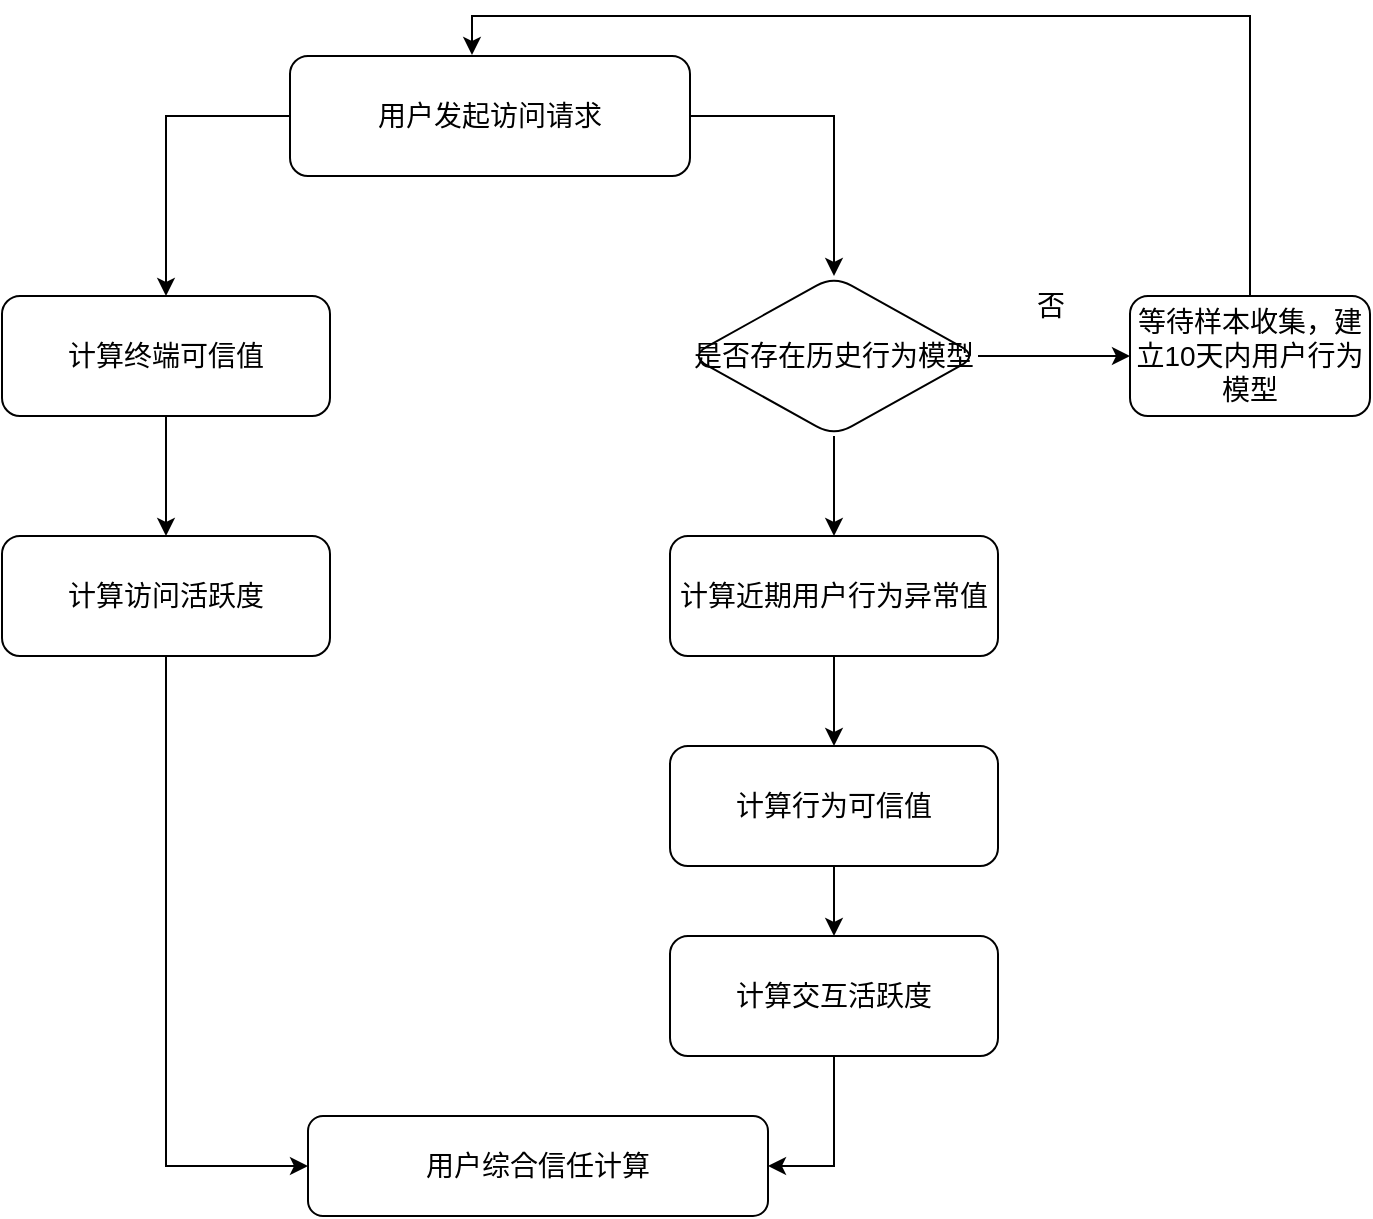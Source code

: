 <mxfile version="24.4.6" type="github">
  <diagram name="第 1 页" id="Z-73HVaenlI17Hd5q_95">
    <mxGraphModel dx="941" dy="479" grid="1" gridSize="10" guides="1" tooltips="1" connect="1" arrows="1" fold="1" page="1" pageScale="1" pageWidth="827" pageHeight="1169" math="0" shadow="0">
      <root>
        <mxCell id="0" />
        <mxCell id="1" parent="0" />
        <mxCell id="luoMHh0EGFbuEYLShBRK-7" style="edgeStyle=orthogonalEdgeStyle;rounded=0;orthogonalLoop=1;jettySize=auto;html=1;entryX=0.5;entryY=0;entryDx=0;entryDy=0;fontSize=14;" edge="1" parent="1" source="luoMHh0EGFbuEYLShBRK-1" target="luoMHh0EGFbuEYLShBRK-2">
          <mxGeometry relative="1" as="geometry">
            <Array as="points">
              <mxPoint x="228" y="240" />
            </Array>
          </mxGeometry>
        </mxCell>
        <mxCell id="luoMHh0EGFbuEYLShBRK-9" value="" style="edgeStyle=orthogonalEdgeStyle;rounded=0;orthogonalLoop=1;jettySize=auto;html=1;fontSize=14;" edge="1" parent="1" source="luoMHh0EGFbuEYLShBRK-1" target="luoMHh0EGFbuEYLShBRK-8">
          <mxGeometry relative="1" as="geometry">
            <Array as="points">
              <mxPoint x="562" y="240" />
            </Array>
          </mxGeometry>
        </mxCell>
        <mxCell id="luoMHh0EGFbuEYLShBRK-1" value="用户发起访问请求" style="rounded=1;whiteSpace=wrap;html=1;fontSize=14;" vertex="1" parent="1">
          <mxGeometry x="290" y="210" width="200" height="60" as="geometry" />
        </mxCell>
        <mxCell id="luoMHh0EGFbuEYLShBRK-18" value="" style="edgeStyle=orthogonalEdgeStyle;rounded=0;orthogonalLoop=1;jettySize=auto;html=1;fontSize=14;" edge="1" parent="1" source="luoMHh0EGFbuEYLShBRK-2" target="luoMHh0EGFbuEYLShBRK-17">
          <mxGeometry relative="1" as="geometry" />
        </mxCell>
        <mxCell id="luoMHh0EGFbuEYLShBRK-2" value="计算终端可信值" style="rounded=1;whiteSpace=wrap;html=1;fontSize=14;" vertex="1" parent="1">
          <mxGeometry x="146" y="330" width="164" height="60" as="geometry" />
        </mxCell>
        <mxCell id="luoMHh0EGFbuEYLShBRK-16" value="" style="edgeStyle=orthogonalEdgeStyle;rounded=0;orthogonalLoop=1;jettySize=auto;html=1;fontSize=14;" edge="1" parent="1" source="luoMHh0EGFbuEYLShBRK-3" target="luoMHh0EGFbuEYLShBRK-15">
          <mxGeometry relative="1" as="geometry" />
        </mxCell>
        <mxCell id="luoMHh0EGFbuEYLShBRK-3" value="计算近期用户行为异常值" style="rounded=1;whiteSpace=wrap;html=1;fontSize=14;" vertex="1" parent="1">
          <mxGeometry x="480" y="450" width="164" height="60" as="geometry" />
        </mxCell>
        <mxCell id="luoMHh0EGFbuEYLShBRK-11" value="" style="edgeStyle=orthogonalEdgeStyle;rounded=0;orthogonalLoop=1;jettySize=auto;html=1;fontSize=14;" edge="1" parent="1" source="luoMHh0EGFbuEYLShBRK-8" target="luoMHh0EGFbuEYLShBRK-10">
          <mxGeometry relative="1" as="geometry" />
        </mxCell>
        <mxCell id="luoMHh0EGFbuEYLShBRK-14" value="" style="edgeStyle=orthogonalEdgeStyle;rounded=0;orthogonalLoop=1;jettySize=auto;html=1;fontSize=14;" edge="1" parent="1" source="luoMHh0EGFbuEYLShBRK-8" target="luoMHh0EGFbuEYLShBRK-3">
          <mxGeometry relative="1" as="geometry" />
        </mxCell>
        <mxCell id="luoMHh0EGFbuEYLShBRK-8" value="是否存在历史行为模型" style="rhombus;whiteSpace=wrap;html=1;rounded=1;fontSize=14;" vertex="1" parent="1">
          <mxGeometry x="490" y="320" width="144" height="80" as="geometry" />
        </mxCell>
        <mxCell id="luoMHh0EGFbuEYLShBRK-10" value="等待样本收集，建立10天内用户行为模型" style="whiteSpace=wrap;html=1;rounded=1;fontSize=14;" vertex="1" parent="1">
          <mxGeometry x="710" y="330" width="120" height="60" as="geometry" />
        </mxCell>
        <mxCell id="luoMHh0EGFbuEYLShBRK-12" value="否" style="text;html=1;align=center;verticalAlign=middle;resizable=0;points=[];autosize=1;strokeColor=none;fillColor=none;fontSize=14;" vertex="1" parent="1">
          <mxGeometry x="650" y="320" width="40" height="30" as="geometry" />
        </mxCell>
        <mxCell id="luoMHh0EGFbuEYLShBRK-20" value="" style="edgeStyle=orthogonalEdgeStyle;rounded=0;orthogonalLoop=1;jettySize=auto;html=1;fontSize=14;" edge="1" parent="1" source="luoMHh0EGFbuEYLShBRK-15" target="luoMHh0EGFbuEYLShBRK-19">
          <mxGeometry relative="1" as="geometry" />
        </mxCell>
        <mxCell id="luoMHh0EGFbuEYLShBRK-15" value="计算行为可信值" style="rounded=1;whiteSpace=wrap;html=1;fontSize=14;" vertex="1" parent="1">
          <mxGeometry x="480" y="555" width="164" height="60" as="geometry" />
        </mxCell>
        <mxCell id="luoMHh0EGFbuEYLShBRK-24" style="edgeStyle=orthogonalEdgeStyle;rounded=0;orthogonalLoop=1;jettySize=auto;html=1;entryX=0;entryY=0.5;entryDx=0;entryDy=0;fontSize=14;" edge="1" parent="1" source="luoMHh0EGFbuEYLShBRK-17" target="luoMHh0EGFbuEYLShBRK-22">
          <mxGeometry relative="1" as="geometry" />
        </mxCell>
        <mxCell id="luoMHh0EGFbuEYLShBRK-17" value="计算访问活跃度" style="rounded=1;whiteSpace=wrap;html=1;fontSize=14;" vertex="1" parent="1">
          <mxGeometry x="146" y="450" width="164" height="60" as="geometry" />
        </mxCell>
        <mxCell id="luoMHh0EGFbuEYLShBRK-23" style="edgeStyle=orthogonalEdgeStyle;rounded=0;orthogonalLoop=1;jettySize=auto;html=1;entryX=1;entryY=0.5;entryDx=0;entryDy=0;fontSize=14;" edge="1" parent="1" source="luoMHh0EGFbuEYLShBRK-19" target="luoMHh0EGFbuEYLShBRK-22">
          <mxGeometry relative="1" as="geometry" />
        </mxCell>
        <mxCell id="luoMHh0EGFbuEYLShBRK-19" value="计算交互活跃度" style="rounded=1;whiteSpace=wrap;html=1;fontSize=14;" vertex="1" parent="1">
          <mxGeometry x="480" y="650" width="164" height="60" as="geometry" />
        </mxCell>
        <mxCell id="luoMHh0EGFbuEYLShBRK-21" style="edgeStyle=orthogonalEdgeStyle;rounded=0;orthogonalLoop=1;jettySize=auto;html=1;entryX=0.455;entryY=-0.009;entryDx=0;entryDy=0;entryPerimeter=0;fontSize=14;" edge="1" parent="1" source="luoMHh0EGFbuEYLShBRK-10" target="luoMHh0EGFbuEYLShBRK-1">
          <mxGeometry relative="1" as="geometry">
            <Array as="points">
              <mxPoint x="770" y="190" />
              <mxPoint x="381" y="190" />
            </Array>
          </mxGeometry>
        </mxCell>
        <mxCell id="luoMHh0EGFbuEYLShBRK-22" value="用户综合信任计算" style="rounded=1;whiteSpace=wrap;html=1;fontSize=14;" vertex="1" parent="1">
          <mxGeometry x="299" y="740" width="230" height="50" as="geometry" />
        </mxCell>
      </root>
    </mxGraphModel>
  </diagram>
</mxfile>
